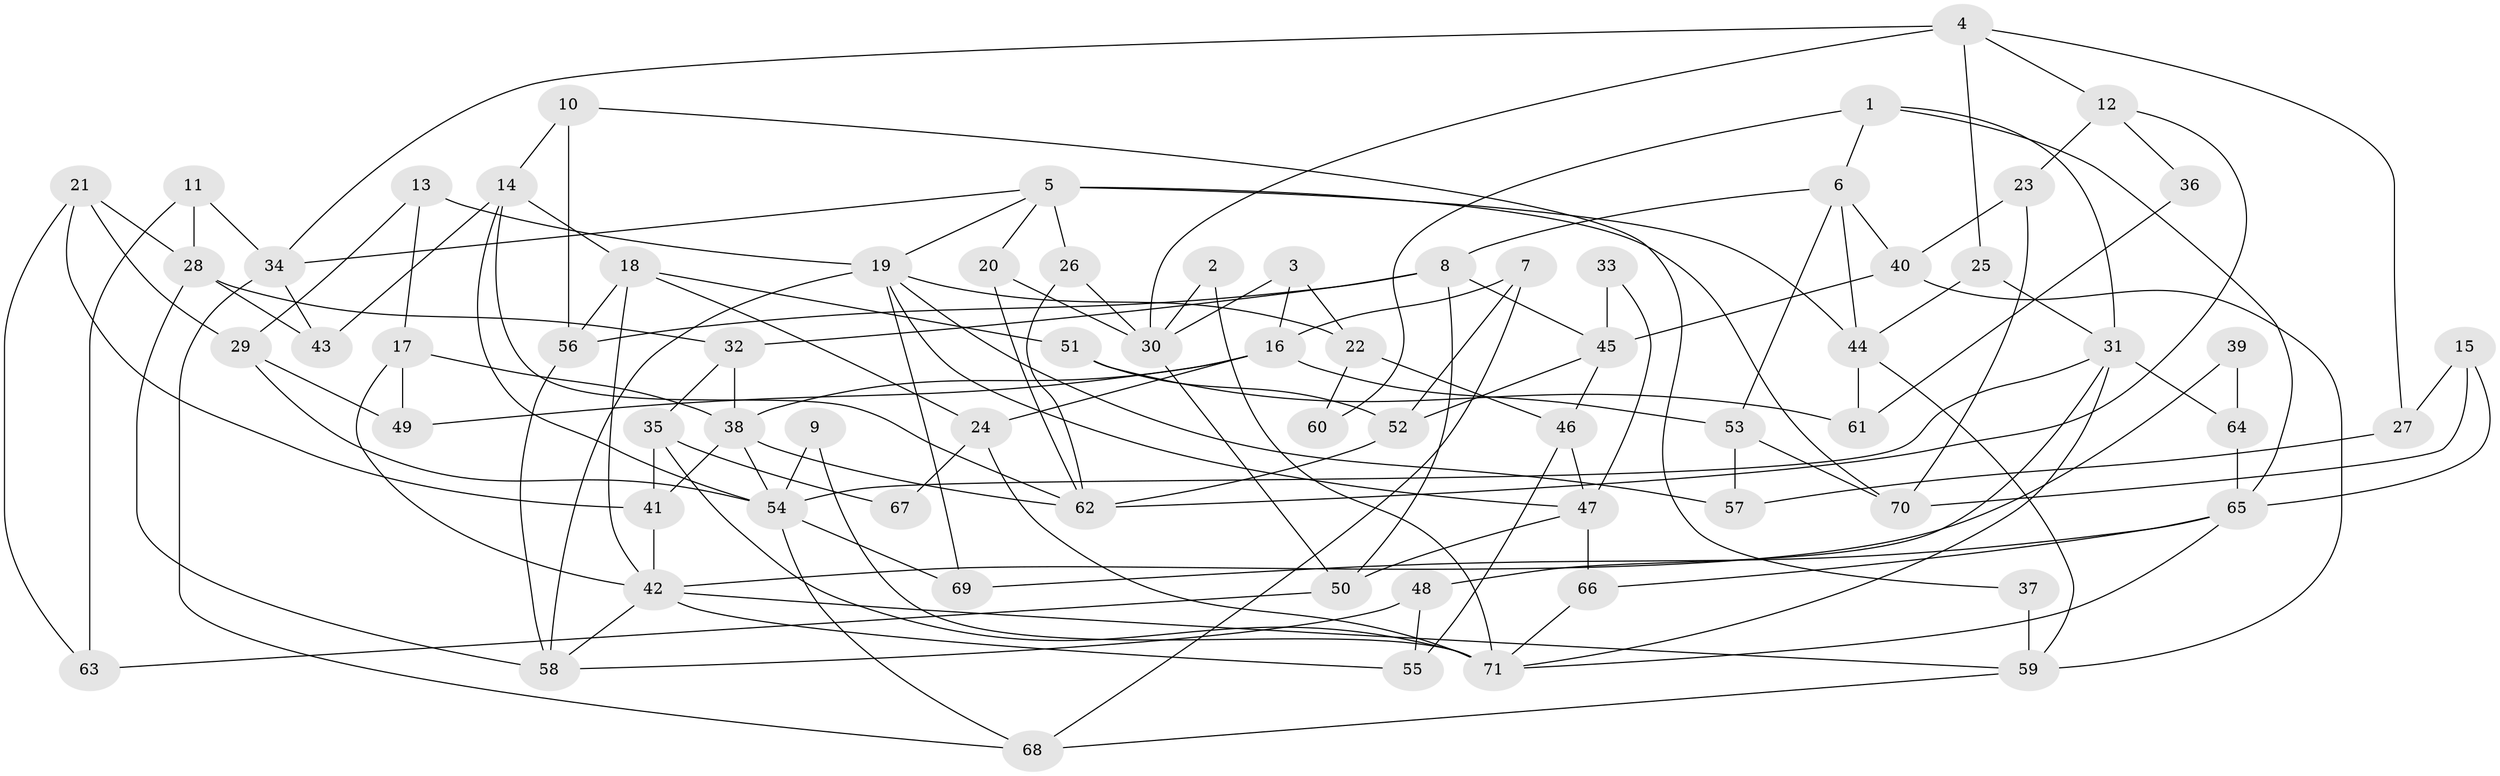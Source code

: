 // Generated by graph-tools (version 1.1) at 2025/26/03/09/25 03:26:10]
// undirected, 71 vertices, 142 edges
graph export_dot {
graph [start="1"]
  node [color=gray90,style=filled];
  1;
  2;
  3;
  4;
  5;
  6;
  7;
  8;
  9;
  10;
  11;
  12;
  13;
  14;
  15;
  16;
  17;
  18;
  19;
  20;
  21;
  22;
  23;
  24;
  25;
  26;
  27;
  28;
  29;
  30;
  31;
  32;
  33;
  34;
  35;
  36;
  37;
  38;
  39;
  40;
  41;
  42;
  43;
  44;
  45;
  46;
  47;
  48;
  49;
  50;
  51;
  52;
  53;
  54;
  55;
  56;
  57;
  58;
  59;
  60;
  61;
  62;
  63;
  64;
  65;
  66;
  67;
  68;
  69;
  70;
  71;
  1 -- 65;
  1 -- 31;
  1 -- 6;
  1 -- 60;
  2 -- 30;
  2 -- 71;
  3 -- 22;
  3 -- 30;
  3 -- 16;
  4 -- 25;
  4 -- 12;
  4 -- 27;
  4 -- 30;
  4 -- 34;
  5 -- 20;
  5 -- 44;
  5 -- 19;
  5 -- 26;
  5 -- 34;
  5 -- 70;
  6 -- 8;
  6 -- 40;
  6 -- 44;
  6 -- 53;
  7 -- 16;
  7 -- 52;
  7 -- 68;
  8 -- 32;
  8 -- 45;
  8 -- 50;
  8 -- 56;
  9 -- 71;
  9 -- 54;
  10 -- 14;
  10 -- 56;
  10 -- 37;
  11 -- 63;
  11 -- 34;
  11 -- 28;
  12 -- 23;
  12 -- 62;
  12 -- 36;
  13 -- 29;
  13 -- 17;
  13 -- 19;
  14 -- 62;
  14 -- 43;
  14 -- 18;
  14 -- 54;
  15 -- 65;
  15 -- 70;
  15 -- 27;
  16 -- 53;
  16 -- 24;
  16 -- 38;
  16 -- 49;
  17 -- 38;
  17 -- 42;
  17 -- 49;
  18 -- 56;
  18 -- 24;
  18 -- 42;
  18 -- 51;
  19 -- 22;
  19 -- 47;
  19 -- 57;
  19 -- 58;
  19 -- 69;
  20 -- 62;
  20 -- 30;
  21 -- 29;
  21 -- 28;
  21 -- 41;
  21 -- 63;
  22 -- 46;
  22 -- 60;
  23 -- 70;
  23 -- 40;
  24 -- 67;
  24 -- 71;
  25 -- 31;
  25 -- 44;
  26 -- 30;
  26 -- 62;
  27 -- 57;
  28 -- 58;
  28 -- 32;
  28 -- 43;
  29 -- 54;
  29 -- 49;
  30 -- 50;
  31 -- 71;
  31 -- 54;
  31 -- 48;
  31 -- 64;
  32 -- 38;
  32 -- 35;
  33 -- 47;
  33 -- 45;
  34 -- 43;
  34 -- 68;
  35 -- 41;
  35 -- 67;
  35 -- 71;
  36 -- 61;
  37 -- 59;
  38 -- 54;
  38 -- 41;
  38 -- 62;
  39 -- 42;
  39 -- 64;
  40 -- 59;
  40 -- 45;
  41 -- 42;
  42 -- 55;
  42 -- 58;
  42 -- 59;
  44 -- 59;
  44 -- 61;
  45 -- 46;
  45 -- 52;
  46 -- 47;
  46 -- 55;
  47 -- 66;
  47 -- 50;
  48 -- 58;
  48 -- 55;
  50 -- 63;
  51 -- 52;
  51 -- 61;
  52 -- 62;
  53 -- 57;
  53 -- 70;
  54 -- 68;
  54 -- 69;
  56 -- 58;
  59 -- 68;
  64 -- 65;
  65 -- 69;
  65 -- 71;
  65 -- 66;
  66 -- 71;
}
